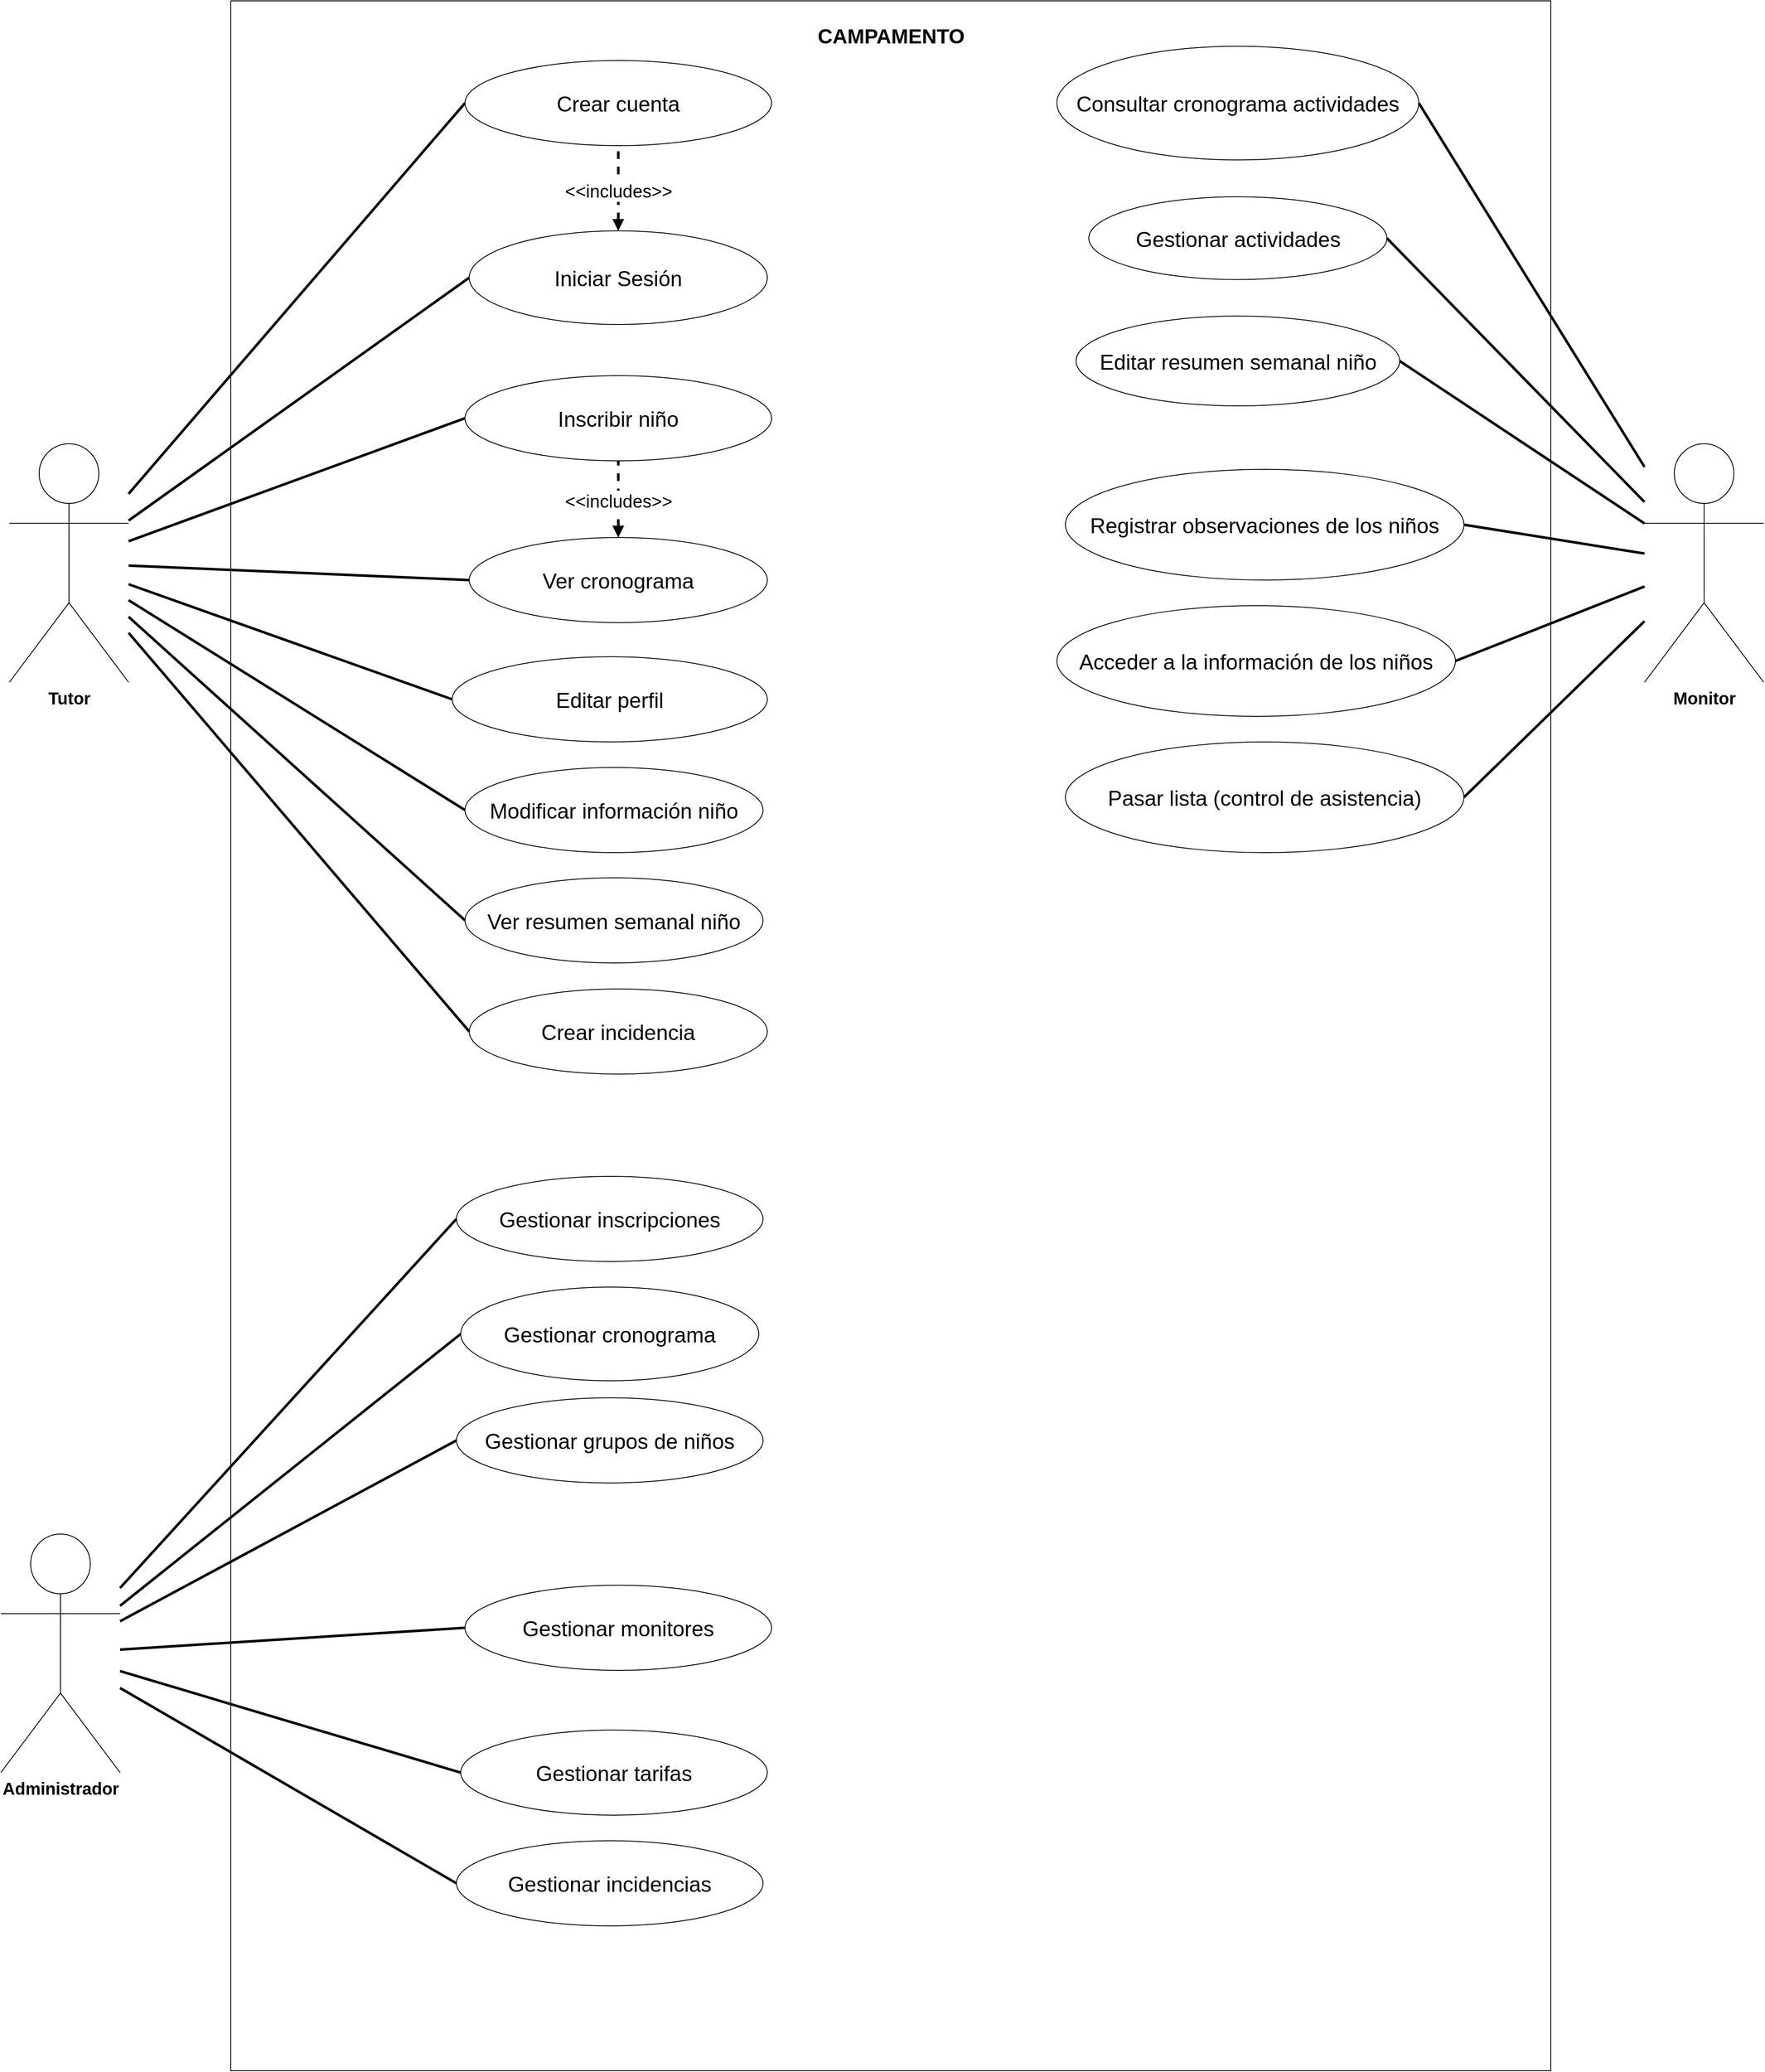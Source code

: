 <mxfile>
    <diagram id="LGlUjaiB2D-TcgnH2i80" name="Page-1">
        <mxGraphModel dx="2772" dy="1558" grid="1" gridSize="10" guides="1" tooltips="1" connect="1" arrows="1" fold="1" page="1" pageScale="1" pageWidth="3300" pageHeight="2339" math="0" shadow="0">
            <root>
                <mxCell id="0"/>
                <mxCell id="1" parent="0"/>
                <mxCell id="2" value="" style="whiteSpace=wrap;html=1;" parent="1" vertex="1">
                    <mxGeometry x="320" y="90" width="1550" height="2430" as="geometry"/>
                </mxCell>
                <mxCell id="3" style="edgeStyle=none;shape=connector;rounded=1;html=1;entryX=0;entryY=0.5;entryDx=0;entryDy=0;labelBackgroundColor=default;strokeColor=default;strokeWidth=3;fontFamily=Helvetica;fontSize=20;fontColor=default;startArrow=none;startFill=0;endArrow=none;endFill=0;" parent="1" source="4" target="22" edge="1">
                    <mxGeometry relative="1" as="geometry"/>
                </mxCell>
                <mxCell id="4" value="&lt;font style=&quot;font-size: 20px;&quot;&gt;&lt;b&gt;Tutor&lt;/b&gt;&lt;/font&gt;" style="shape=umlActor;verticalLabelPosition=bottom;verticalAlign=top;html=1;outlineConnect=0;aspect=fixed;" parent="1" vertex="1">
                    <mxGeometry x="60" y="610" width="140" height="280" as="geometry"/>
                </mxCell>
                <mxCell id="5" value="&lt;font style=&quot;font-size: 25px;&quot;&gt;Crear cuenta&lt;/font&gt;" style="ellipse;whiteSpace=wrap;html=1;fontSize=25;" parent="1" vertex="1">
                    <mxGeometry x="595" y="160" width="360" height="100" as="geometry"/>
                </mxCell>
                <mxCell id="6" style="edgeStyle=none;shape=connector;rounded=1;html=1;labelBackgroundColor=default;strokeColor=default;strokeWidth=3;fontFamily=Helvetica;fontSize=11;fontColor=default;endArrow=none;endFill=0;exitX=0;exitY=0.5;exitDx=0;exitDy=0;" parent="1" source="9" target="4" edge="1">
                    <mxGeometry relative="1" as="geometry"/>
                </mxCell>
                <mxCell id="7" style="edgeStyle=none;shape=connector;rounded=1;html=1;entryX=0.5;entryY=1;entryDx=0;entryDy=0;labelBackgroundColor=default;strokeColor=default;strokeWidth=3;fontFamily=Helvetica;fontSize=11;fontColor=default;endArrow=none;endFill=0;dashed=1;startArrow=block;startFill=1;" parent="1" source="9" target="5" edge="1">
                    <mxGeometry relative="1" as="geometry"/>
                </mxCell>
                <mxCell id="8" value="&lt;font style=&quot;font-size: 21px;&quot;&gt;&amp;lt;&amp;lt;includes&amp;gt;&amp;gt;&lt;/font&gt;" style="edgeLabel;html=1;align=center;verticalAlign=middle;resizable=0;points=[];fontSize=17;" parent="7" connectable="0" vertex="1">
                    <mxGeometry x="-0.264" y="1" relative="1" as="geometry">
                        <mxPoint x="1" y="-10" as="offset"/>
                    </mxGeometry>
                </mxCell>
                <mxCell id="9" value="&lt;font style=&quot;font-size: 25px;&quot;&gt;Iniciar Sesión&lt;/font&gt;" style="ellipse;whiteSpace=wrap;html=1;fontSize=25;" parent="1" vertex="1">
                    <mxGeometry x="600" y="360" width="350" height="110" as="geometry"/>
                </mxCell>
                <mxCell id="12" style="edgeStyle=none;shape=connector;rounded=1;html=1;labelBackgroundColor=default;strokeColor=default;strokeWidth=3;fontFamily=Helvetica;fontSize=11;fontColor=default;endArrow=none;endFill=0;exitX=0;exitY=0.5;exitDx=0;exitDy=0;" parent="1" source="13" target="4" edge="1">
                    <mxGeometry relative="1" as="geometry"/>
                </mxCell>
                <mxCell id="13" value="&lt;font style=&quot;font-size: 25px;&quot;&gt;Inscribir niño&lt;/font&gt;" style="ellipse;whiteSpace=wrap;html=1;fontSize=25;" parent="1" vertex="1">
                    <mxGeometry x="595" y="530" width="360" height="100" as="geometry"/>
                </mxCell>
                <mxCell id="14" style="edgeStyle=none;shape=connector;rounded=1;html=1;labelBackgroundColor=default;strokeColor=default;strokeWidth=3;fontFamily=Helvetica;fontSize=11;fontColor=default;endArrow=none;endFill=0;exitX=0;exitY=0.5;exitDx=0;exitDy=0;" parent="1" source="15" target="4" edge="1">
                    <mxGeometry relative="1" as="geometry"/>
                </mxCell>
                <mxCell id="15" value="Editar perfil" style="ellipse;whiteSpace=wrap;html=1;fontSize=25;" parent="1" vertex="1">
                    <mxGeometry x="580" y="860" width="370" height="100" as="geometry"/>
                </mxCell>
                <mxCell id="16" style="edgeStyle=none;html=1;exitX=0;exitY=0.5;exitDx=0;exitDy=0;strokeWidth=3;endArrow=none;endFill=0;" parent="1" source="5" target="4" edge="1">
                    <mxGeometry relative="1" as="geometry"/>
                </mxCell>
                <mxCell id="22" value="&lt;font style=&quot;font-size: 25px;&quot;&gt;Ver cronograma&lt;/font&gt;" style="ellipse;whiteSpace=wrap;html=1;fontSize=25;" parent="1" vertex="1">
                    <mxGeometry x="600" y="720" width="350" height="100" as="geometry"/>
                </mxCell>
                <mxCell id="23" value="CAMPAMENTO" style="text;strokeColor=none;fillColor=none;html=1;fontSize=24;fontStyle=1;verticalAlign=middle;align=center;" parent="1" vertex="1">
                    <mxGeometry x="930" y="112" width="330" height="40" as="geometry"/>
                </mxCell>
                <mxCell id="24" value="Modificar información niño" style="ellipse;whiteSpace=wrap;html=1;fontSize=25;" vertex="1" parent="1">
                    <mxGeometry x="595" y="990" width="350" height="100" as="geometry"/>
                </mxCell>
                <mxCell id="28" style="edgeStyle=none;shape=connector;rounded=1;html=1;entryX=0;entryY=0.5;entryDx=0;entryDy=0;labelBackgroundColor=default;strokeColor=default;strokeWidth=3;fontFamily=Helvetica;fontSize=20;fontColor=default;startArrow=none;startFill=0;endArrow=none;endFill=0;" edge="1" parent="1" source="4" target="24">
                    <mxGeometry relative="1" as="geometry">
                        <mxPoint x="100" y="580.001" as="sourcePoint"/>
                        <mxPoint x="341.51" y="1033.212" as="targetPoint"/>
                    </mxGeometry>
                </mxCell>
                <mxCell id="29" value="Ver resumen semanal niño" style="ellipse;whiteSpace=wrap;html=1;fontSize=25;" vertex="1" parent="1">
                    <mxGeometry x="595" y="1119.5" width="350" height="100" as="geometry"/>
                </mxCell>
                <mxCell id="30" style="edgeStyle=none;shape=connector;rounded=1;html=1;entryX=0;entryY=0.5;entryDx=0;entryDy=0;labelBackgroundColor=default;strokeColor=default;strokeWidth=3;fontFamily=Helvetica;fontSize=20;fontColor=default;startArrow=none;startFill=0;endArrow=none;endFill=0;" edge="1" parent="1" target="29" source="4">
                    <mxGeometry relative="1" as="geometry">
                        <mxPoint x="177.895" y="530.0" as="sourcePoint"/>
                        <mxPoint x="341.51" y="1163.212" as="targetPoint"/>
                    </mxGeometry>
                </mxCell>
                <mxCell id="33" value="&lt;font style=&quot;font-size: 20px;&quot;&gt;&lt;b&gt;Monitor&lt;/b&gt;&lt;/font&gt;" style="shape=umlActor;verticalLabelPosition=bottom;verticalAlign=top;html=1;outlineConnect=0;aspect=fixed;" vertex="1" parent="1">
                    <mxGeometry x="1980" y="610" width="140" height="280" as="geometry"/>
                </mxCell>
                <mxCell id="34" value="&lt;font style=&quot;font-size: 25px;&quot;&gt;Consultar cronograma actividades&lt;/font&gt;" style="ellipse;whiteSpace=wrap;html=1;fontSize=25;aspect=fixed;" vertex="1" parent="1">
                    <mxGeometry x="1290" y="143.21" width="425" height="133.57" as="geometry"/>
                </mxCell>
                <mxCell id="35" style="edgeStyle=none;html=1;strokeWidth=3;endArrow=none;endFill=0;entryX=1;entryY=0.5;entryDx=0;entryDy=0;" edge="1" parent="1" source="33" target="34">
                    <mxGeometry relative="1" as="geometry">
                        <mxPoint x="2185" y="240" as="sourcePoint"/>
                        <mxPoint x="1790" y="698.71" as="targetPoint"/>
                    </mxGeometry>
                </mxCell>
                <mxCell id="36" value="&lt;font style=&quot;font-size: 25px;&quot;&gt;Gestionar actividades&lt;/font&gt;" style="ellipse;whiteSpace=wrap;html=1;fontSize=25;aspect=fixed;" vertex="1" parent="1">
                    <mxGeometry x="1327.5" y="320" width="350" height="97.22" as="geometry"/>
                </mxCell>
                <mxCell id="UrW0_3CiLfcYc7NUkpTv-36" value="Editar resumen semanal niño" style="ellipse;whiteSpace=wrap;html=1;fontSize=25;aspect=fixed;" vertex="1" parent="1">
                    <mxGeometry x="1312.5" y="460" width="380" height="105.56" as="geometry"/>
                </mxCell>
                <mxCell id="37" style="edgeStyle=none;html=1;strokeWidth=3;endArrow=none;endFill=0;entryX=1;entryY=0.5;entryDx=0;entryDy=0;" edge="1" parent="1" source="33" target="36">
                    <mxGeometry relative="1" as="geometry">
                        <mxPoint x="1990" y="800" as="sourcePoint"/>
                        <mxPoint x="1715.0" y="389.995" as="targetPoint"/>
                    </mxGeometry>
                </mxCell>
                <mxCell id="UrW0_3CiLfcYc7NUkpTv-37" value="Registrar observaciones de los niños" style="ellipse;whiteSpace=wrap;html=1;fontSize=25;aspect=fixed;" vertex="1" parent="1">
                    <mxGeometry x="1300" y="640" width="468.01" height="130" as="geometry"/>
                </mxCell>
                <mxCell id="UrW0_3CiLfcYc7NUkpTv-38" value="Acceder a la información de los niños" style="ellipse;whiteSpace=wrap;html=1;fontSize=25;aspect=fixed;" vertex="1" parent="1">
                    <mxGeometry x="1290" y="800" width="468.01" height="130" as="geometry"/>
                </mxCell>
                <mxCell id="38" style="edgeStyle=none;html=1;strokeWidth=3;endArrow=none;endFill=0;entryX=1;entryY=0.5;entryDx=0;entryDy=0;" edge="1" parent="1" source="33" target="UrW0_3CiLfcYc7NUkpTv-36">
                    <mxGeometry relative="1" as="geometry">
                        <mxPoint x="1990" y="688.329" as="sourcePoint"/>
                        <mxPoint x="1687.5" y="378.61" as="targetPoint"/>
                    </mxGeometry>
                </mxCell>
                <mxCell id="39" style="edgeStyle=none;html=1;strokeWidth=3;endArrow=none;endFill=0;entryX=1;entryY=0.5;entryDx=0;entryDy=0;" edge="1" parent="1" source="33" target="UrW0_3CiLfcYc7NUkpTv-37">
                    <mxGeometry relative="1" as="geometry">
                        <mxPoint x="1990" y="713.551" as="sourcePoint"/>
                        <mxPoint x="1702.5" y="522.78" as="targetPoint"/>
                    </mxGeometry>
                </mxCell>
                <mxCell id="40" style="edgeStyle=none;html=1;strokeWidth=3;endArrow=none;endFill=0;entryX=1;entryY=0.5;entryDx=0;entryDy=0;" edge="1" parent="1" source="33" target="UrW0_3CiLfcYc7NUkpTv-38">
                    <mxGeometry relative="1" as="geometry">
                        <mxPoint x="1990" y="748.829" as="sourcePoint"/>
                        <mxPoint x="1778.01" y="715" as="targetPoint"/>
                    </mxGeometry>
                </mxCell>
                <mxCell id="41" value="Pasar lista (control de asistencia)" style="ellipse;whiteSpace=wrap;html=1;fontSize=25;aspect=fixed;" vertex="1" parent="1">
                    <mxGeometry x="1300" y="960" width="468.01" height="130" as="geometry"/>
                </mxCell>
                <mxCell id="43" style="edgeStyle=none;html=1;strokeWidth=3;endArrow=none;endFill=0;entryX=1;entryY=0.5;entryDx=0;entryDy=0;" edge="1" parent="1" source="33" target="41">
                    <mxGeometry relative="1" as="geometry">
                        <mxPoint x="2001.99" y="909.999" as="sourcePoint"/>
                        <mxPoint x="1780.0" y="997.43" as="targetPoint"/>
                    </mxGeometry>
                </mxCell>
                <mxCell id="44" value="&lt;font style=&quot;font-size: 20px;&quot;&gt;&lt;b&gt;Administrador&lt;/b&gt;&lt;/font&gt;" style="shape=umlActor;verticalLabelPosition=bottom;verticalAlign=top;html=1;outlineConnect=0;aspect=fixed;" vertex="1" parent="1">
                    <mxGeometry x="50" y="1890" width="140" height="280" as="geometry"/>
                </mxCell>
                <mxCell id="45" value="&lt;font style=&quot;font-size: 25px;&quot;&gt;Gestionar inscripciones&lt;/font&gt;" style="ellipse;whiteSpace=wrap;html=1;fontSize=25;" vertex="1" parent="1">
                    <mxGeometry x="585" y="1470" width="360" height="100" as="geometry"/>
                </mxCell>
                <mxCell id="46" style="edgeStyle=none;shape=connector;rounded=1;html=1;labelBackgroundColor=default;strokeColor=default;strokeWidth=3;fontFamily=Helvetica;fontSize=11;fontColor=default;endArrow=none;endFill=0;exitX=0;exitY=0.5;exitDx=0;exitDy=0;" edge="1" parent="1" source="47" target="44">
                    <mxGeometry relative="1" as="geometry"/>
                </mxCell>
                <mxCell id="47" value="&lt;font style=&quot;font-size: 25px;&quot;&gt;Gestionar cronograma&lt;/font&gt;" style="ellipse;whiteSpace=wrap;html=1;fontSize=25;" vertex="1" parent="1">
                    <mxGeometry x="590" y="1600" width="350" height="110" as="geometry"/>
                </mxCell>
                <mxCell id="48" style="edgeStyle=none;shape=connector;rounded=1;html=1;labelBackgroundColor=default;strokeColor=default;strokeWidth=3;fontFamily=Helvetica;fontSize=11;fontColor=default;endArrow=none;endFill=0;exitX=0;exitY=0.5;exitDx=0;exitDy=0;" edge="1" parent="1" source="49" target="44">
                    <mxGeometry relative="1" as="geometry">
                        <mxPoint x="250" y="1920" as="targetPoint"/>
                    </mxGeometry>
                </mxCell>
                <mxCell id="49" value="Gestionar grupos de niños" style="ellipse;whiteSpace=wrap;html=1;fontSize=25;" vertex="1" parent="1">
                    <mxGeometry x="585" y="1730" width="360" height="100" as="geometry"/>
                </mxCell>
                <mxCell id="50" style="edgeStyle=none;html=1;exitX=0;exitY=0.5;exitDx=0;exitDy=0;strokeWidth=3;endArrow=none;endFill=0;" edge="1" parent="1" source="45" target="44">
                    <mxGeometry relative="1" as="geometry"/>
                </mxCell>
                <mxCell id="51" style="edgeStyle=none;shape=connector;rounded=1;html=1;labelBackgroundColor=default;strokeColor=default;strokeWidth=3;fontFamily=Helvetica;fontSize=11;fontColor=default;endArrow=none;endFill=0;exitX=0;exitY=0.5;exitDx=0;exitDy=0;" edge="1" parent="1" source="52" target="44">
                    <mxGeometry relative="1" as="geometry">
                        <mxPoint x="185" y="2032.366" as="targetPoint"/>
                    </mxGeometry>
                </mxCell>
                <mxCell id="52" value="Gestionar monitores" style="ellipse;whiteSpace=wrap;html=1;fontSize=25;" vertex="1" parent="1">
                    <mxGeometry x="595" y="1950" width="360" height="100" as="geometry"/>
                </mxCell>
                <mxCell id="53" style="edgeStyle=none;shape=connector;rounded=1;html=1;labelBackgroundColor=default;strokeColor=default;strokeWidth=3;fontFamily=Helvetica;fontSize=11;fontColor=default;endArrow=none;endFill=0;exitX=0;exitY=0.5;exitDx=0;exitDy=0;" edge="1" parent="1" source="54" target="44">
                    <mxGeometry relative="1" as="geometry">
                        <mxPoint x="210" y="1912.366" as="targetPoint"/>
                    </mxGeometry>
                </mxCell>
                <mxCell id="54" value="Gestionar tarifas" style="ellipse;whiteSpace=wrap;html=1;fontSize=25;" vertex="1" parent="1">
                    <mxGeometry x="590" y="2120" width="360" height="100" as="geometry"/>
                </mxCell>
                <mxCell id="55" style="edgeStyle=none;shape=connector;rounded=1;html=1;labelBackgroundColor=default;strokeColor=default;strokeWidth=3;fontFamily=Helvetica;fontSize=11;fontColor=default;endArrow=none;endFill=0;exitX=0;exitY=0.5;exitDx=0;exitDy=0;" edge="1" parent="1" source="56" target="44">
                    <mxGeometry relative="1" as="geometry">
                        <mxPoint x="180" y="2312" as="targetPoint"/>
                    </mxGeometry>
                </mxCell>
                <mxCell id="56" value="Gestionar incidencias" style="ellipse;whiteSpace=wrap;html=1;fontSize=25;" vertex="1" parent="1">
                    <mxGeometry x="585" y="2250" width="360" height="100" as="geometry"/>
                </mxCell>
                <mxCell id="57" style="edgeStyle=none;shape=connector;rounded=1;html=1;entryX=0.5;entryY=1;entryDx=0;entryDy=0;labelBackgroundColor=default;strokeColor=default;strokeWidth=3;fontFamily=Helvetica;fontSize=11;fontColor=default;endArrow=none;endFill=0;dashed=1;startArrow=block;startFill=1;exitX=0.5;exitY=0;exitDx=0;exitDy=0;" edge="1" parent="1" source="22" target="13">
                    <mxGeometry relative="1" as="geometry">
                        <mxPoint x="900" y="730" as="sourcePoint"/>
                        <mxPoint x="900" y="630" as="targetPoint"/>
                    </mxGeometry>
                </mxCell>
                <mxCell id="58" value="&lt;font style=&quot;font-size: 21px;&quot;&gt;&amp;lt;&amp;lt;includes&amp;gt;&amp;gt;&lt;/font&gt;" style="edgeLabel;html=1;align=center;verticalAlign=middle;resizable=0;points=[];fontSize=17;" connectable="0" vertex="1" parent="57">
                    <mxGeometry x="-0.264" y="1" relative="1" as="geometry">
                        <mxPoint x="1" y="-10" as="offset"/>
                    </mxGeometry>
                </mxCell>
                <mxCell id="UrW0_3CiLfcYc7NUkpTv-58" value="Crear incidencia" style="ellipse;whiteSpace=wrap;html=1;fontSize=25;" vertex="1" parent="1">
                    <mxGeometry x="600" y="1250" width="350" height="100" as="geometry"/>
                </mxCell>
                <mxCell id="59" style="edgeStyle=none;shape=connector;rounded=1;html=1;entryX=0;entryY=0.5;entryDx=0;entryDy=0;labelBackgroundColor=default;strokeColor=default;strokeWidth=3;fontFamily=Helvetica;fontSize=20;fontColor=default;startArrow=none;startFill=0;endArrow=none;endFill=0;" edge="1" parent="1" source="4" target="UrW0_3CiLfcYc7NUkpTv-58">
                    <mxGeometry relative="1" as="geometry">
                        <mxPoint x="210" y="823.151" as="sourcePoint"/>
                        <mxPoint x="605" y="1179.5" as="targetPoint"/>
                    </mxGeometry>
                </mxCell>
            </root>
        </mxGraphModel>
    </diagram>
</mxfile>